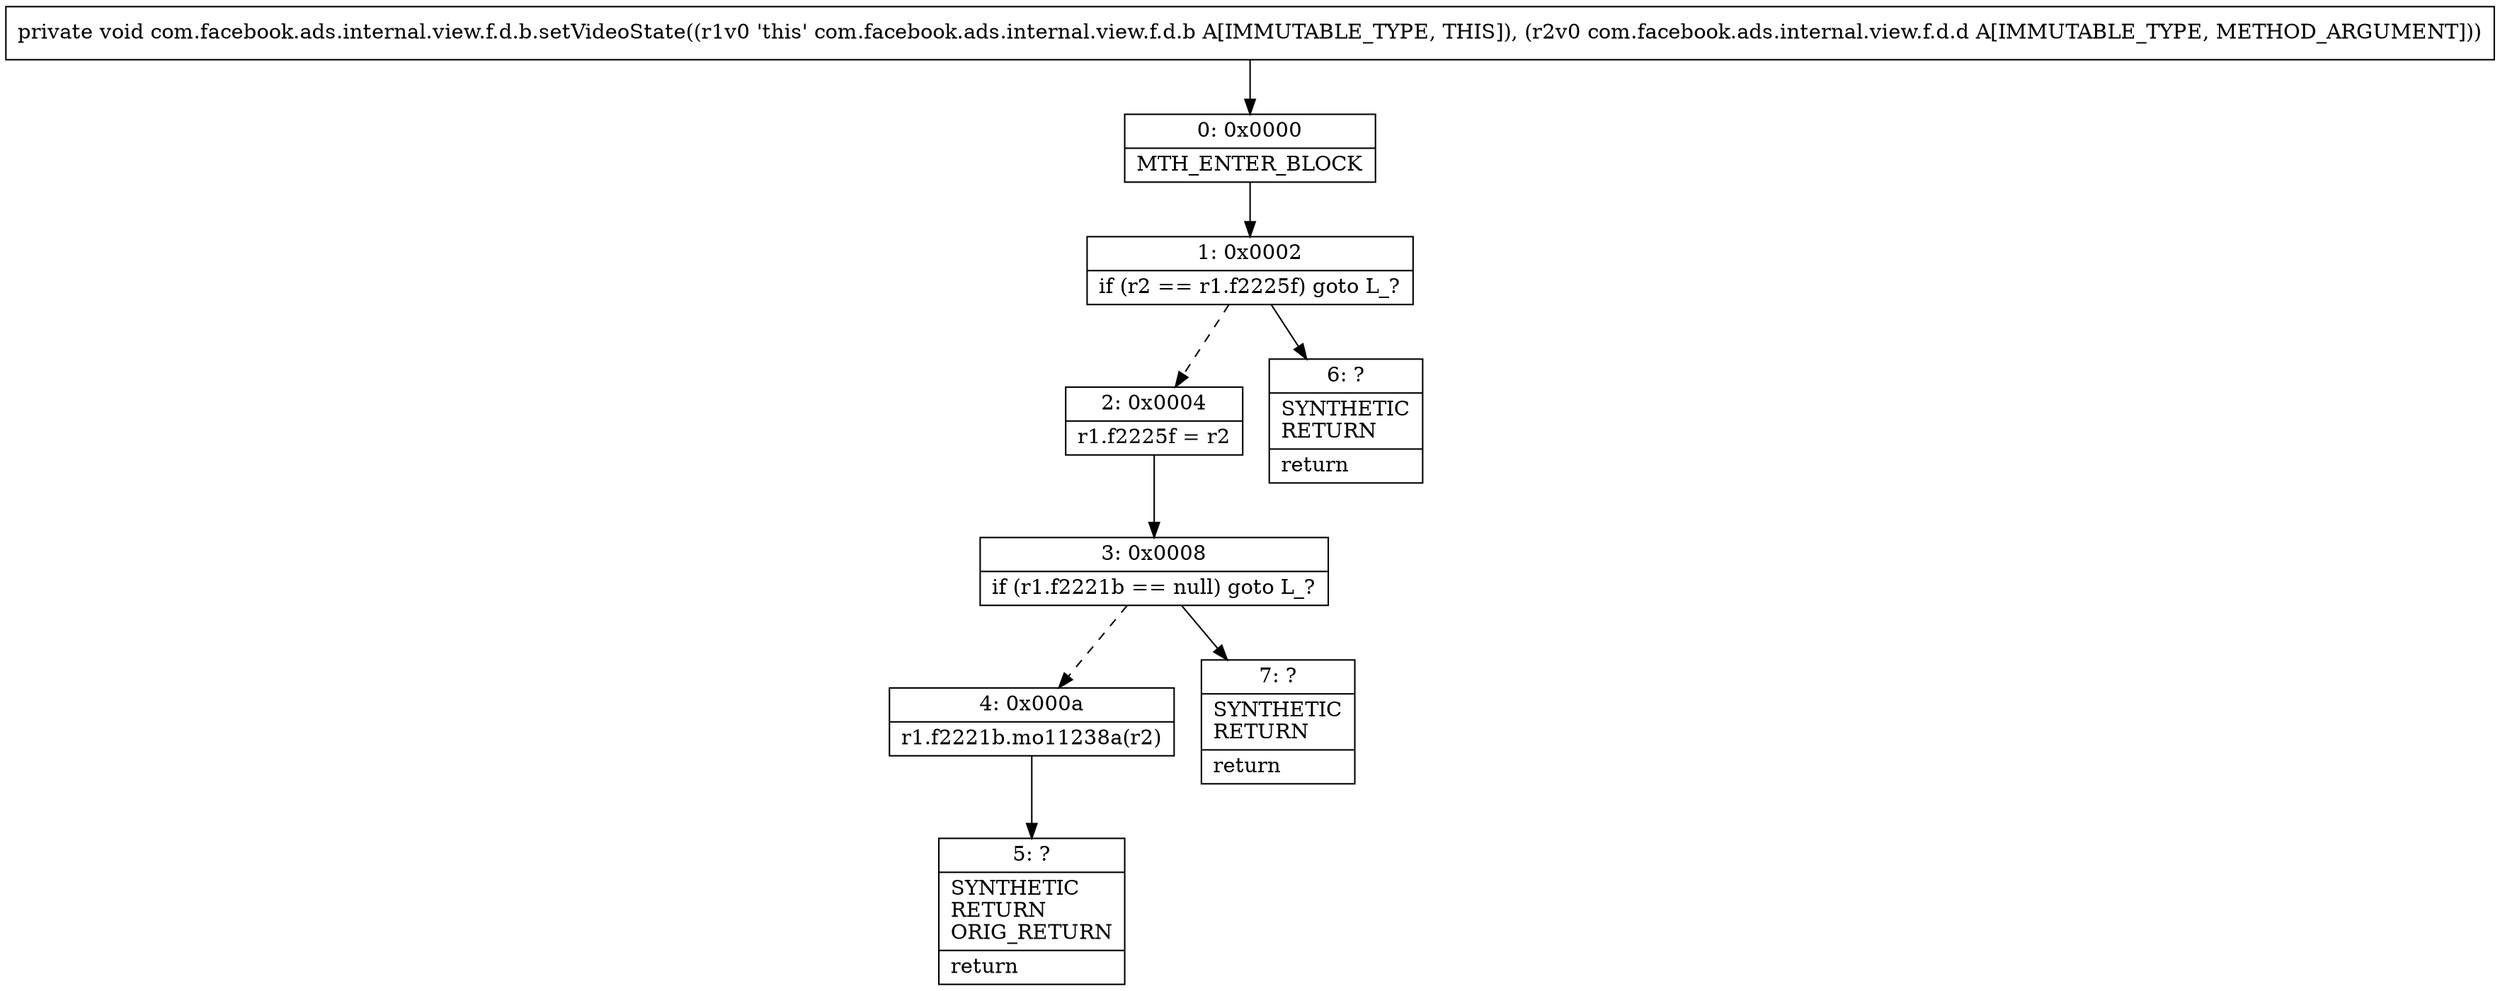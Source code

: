 digraph "CFG forcom.facebook.ads.internal.view.f.d.b.setVideoState(Lcom\/facebook\/ads\/internal\/view\/f\/d\/d;)V" {
Node_0 [shape=record,label="{0\:\ 0x0000|MTH_ENTER_BLOCK\l}"];
Node_1 [shape=record,label="{1\:\ 0x0002|if (r2 == r1.f2225f) goto L_?\l}"];
Node_2 [shape=record,label="{2\:\ 0x0004|r1.f2225f = r2\l}"];
Node_3 [shape=record,label="{3\:\ 0x0008|if (r1.f2221b == null) goto L_?\l}"];
Node_4 [shape=record,label="{4\:\ 0x000a|r1.f2221b.mo11238a(r2)\l}"];
Node_5 [shape=record,label="{5\:\ ?|SYNTHETIC\lRETURN\lORIG_RETURN\l|return\l}"];
Node_6 [shape=record,label="{6\:\ ?|SYNTHETIC\lRETURN\l|return\l}"];
Node_7 [shape=record,label="{7\:\ ?|SYNTHETIC\lRETURN\l|return\l}"];
MethodNode[shape=record,label="{private void com.facebook.ads.internal.view.f.d.b.setVideoState((r1v0 'this' com.facebook.ads.internal.view.f.d.b A[IMMUTABLE_TYPE, THIS]), (r2v0 com.facebook.ads.internal.view.f.d.d A[IMMUTABLE_TYPE, METHOD_ARGUMENT])) }"];
MethodNode -> Node_0;
Node_0 -> Node_1;
Node_1 -> Node_2[style=dashed];
Node_1 -> Node_6;
Node_2 -> Node_3;
Node_3 -> Node_4[style=dashed];
Node_3 -> Node_7;
Node_4 -> Node_5;
}


